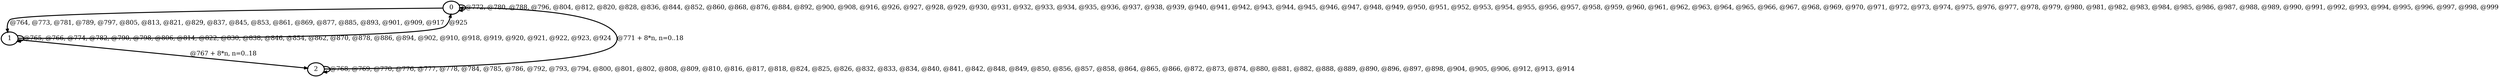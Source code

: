 digraph G {
        node [style=rounded, penwidth=3, fontsize=20, shape=oval];
        "0" -> "1" [label="@764, @773, @781, @789, @797, @805, @813, @821, @829, @837, @845, @853, @861, @869, @877, @885, @893, @901, @909, @917", color=black,arrowsize=1,style=bold,penwidth=3,fontsize=20];
"1" -> "1" [label="@765, @766, @774, @782, @790, @798, @806, @814, @822, @830, @838, @846, @854, @862, @870, @878, @886, @894, @902, @910, @918, @919, @920, @921, @922, @923, @924", color=black,arrowsize=1,style=bold,penwidth=3,fontsize=20];
"1" -> "2" [label="@767 + 8*n, n=0..18", color=black,arrowsize=1,style=bold,penwidth=3,fontsize=20];
"2" -> "2" [label="@768, @769, @770, @776, @777, @778, @784, @785, @786, @792, @793, @794, @800, @801, @802, @808, @809, @810, @816, @817, @818, @824, @825, @826, @832, @833, @834, @840, @841, @842, @848, @849, @850, @856, @857, @858, @864, @865, @866, @872, @873, @874, @880, @881, @882, @888, @889, @890, @896, @897, @898, @904, @905, @906, @912, @913, @914", color=black,arrowsize=1,style=bold,penwidth=3,fontsize=20];
"2" -> "0" [label="@771 + 8*n, n=0..18", color=black,arrowsize=1,style=bold,penwidth=3,fontsize=20];
"0" -> "0" [label="@772, @780, @788, @796, @804, @812, @820, @828, @836, @844, @852, @860, @868, @876, @884, @892, @900, @908, @916, @926, @927, @928, @929, @930, @931, @932, @933, @934, @935, @936, @937, @938, @939, @940, @941, @942, @943, @944, @945, @946, @947, @948, @949, @950, @951, @952, @953, @954, @955, @956, @957, @958, @959, @960, @961, @962, @963, @964, @965, @966, @967, @968, @969, @970, @971, @972, @973, @974, @975, @976, @977, @978, @979, @980, @981, @982, @983, @984, @985, @986, @987, @988, @989, @990, @991, @992, @993, @994, @995, @996, @997, @998, @999", color=black,arrowsize=1,style=bold,penwidth=3,fontsize=20];
"1" -> "0" [label="@925", color=black,arrowsize=1,style=bold,penwidth=3,fontsize=20];
}
